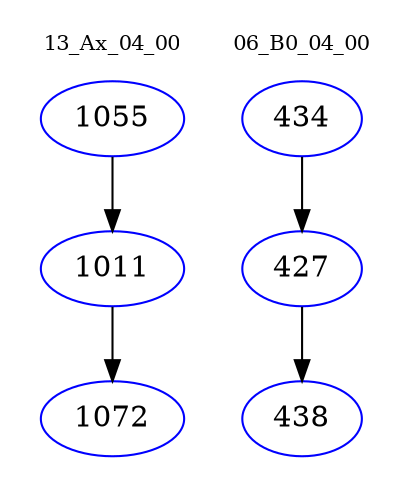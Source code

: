 digraph{
subgraph cluster_0 {
color = white
label = "13_Ax_04_00";
fontsize=10;
T0_1055 [label="1055", color="blue"]
T0_1055 -> T0_1011 [color="black"]
T0_1011 [label="1011", color="blue"]
T0_1011 -> T0_1072 [color="black"]
T0_1072 [label="1072", color="blue"]
}
subgraph cluster_1 {
color = white
label = "06_B0_04_00";
fontsize=10;
T1_434 [label="434", color="blue"]
T1_434 -> T1_427 [color="black"]
T1_427 [label="427", color="blue"]
T1_427 -> T1_438 [color="black"]
T1_438 [label="438", color="blue"]
}
}
